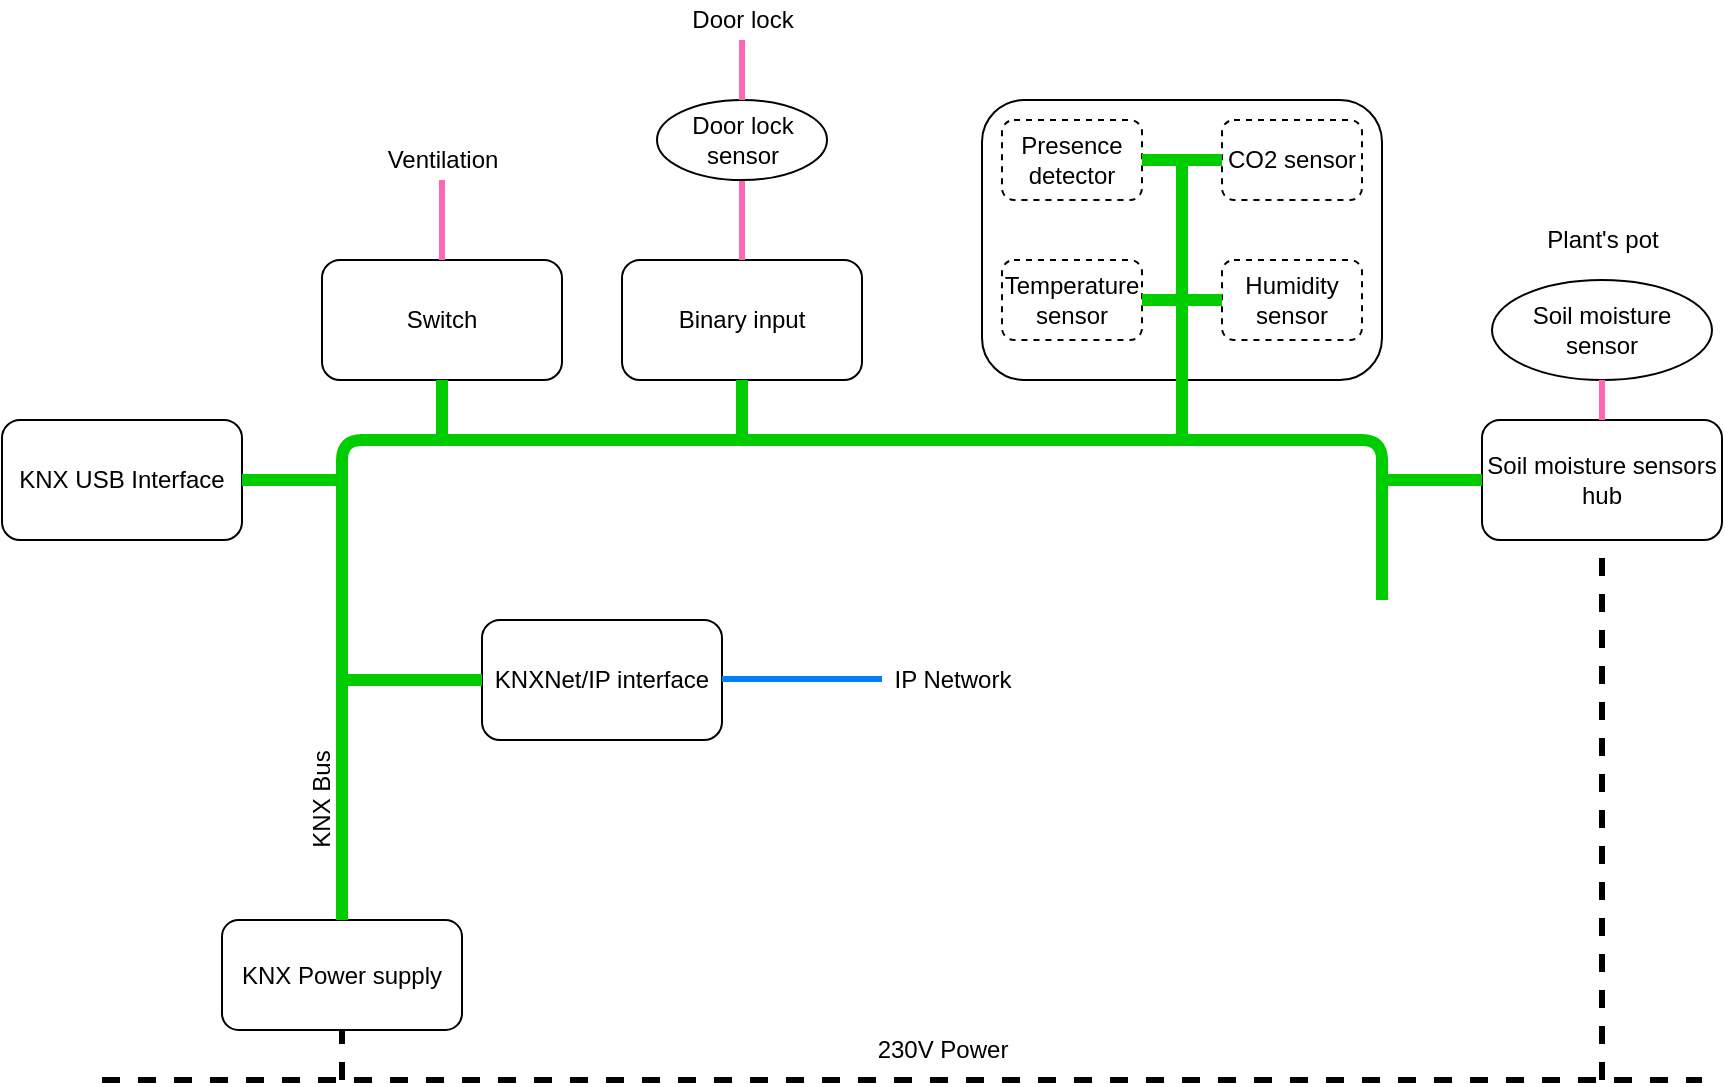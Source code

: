<mxfile version="16.4.0" type="device"><diagram name="Page-1" id="16e2658f-23c8-b752-8be9-c03fbebb8bbe"><mxGraphModel dx="2206" dy="1618" grid="1" gridSize="10" guides="1" tooltips="1" connect="1" arrows="1" fold="1" page="1" pageScale="1" pageWidth="1100" pageHeight="850" background="none" math="0" shadow="0"><root><mxCell id="0"/><mxCell id="1" parent="0"/><mxCell id="uRhyIdi2XckhpnQrBLNt-1" value="" style="endArrow=none;dashed=1;html=1;rounded=1;strokeWidth=3;" parent="1" edge="1"><mxGeometry width="50" height="50" relative="1" as="geometry"><mxPoint x="10" y="480" as="sourcePoint"/><mxPoint x="810" y="480" as="targetPoint"/><Array as="points"/></mxGeometry></mxCell><mxCell id="uRhyIdi2XckhpnQrBLNt-2" value="230V Power" style="text;html=1;align=center;verticalAlign=middle;resizable=0;points=[];autosize=1;strokeColor=none;fillColor=none;" parent="1" vertex="1"><mxGeometry x="390" y="455" width="80" height="20" as="geometry"/></mxCell><mxCell id="uRhyIdi2XckhpnQrBLNt-6" value="KNX Power supply" style="rounded=1;whiteSpace=wrap;html=1;" parent="1" vertex="1"><mxGeometry x="70" y="400" width="120" height="55" as="geometry"/></mxCell><mxCell id="uRhyIdi2XckhpnQrBLNt-7" value="" style="endArrow=none;dashed=1;html=1;rounded=0;entryX=0.5;entryY=1;entryDx=0;entryDy=0;strokeWidth=3;" parent="1" target="uRhyIdi2XckhpnQrBLNt-6" edge="1"><mxGeometry width="50" height="50" relative="1" as="geometry"><mxPoint x="130" y="480" as="sourcePoint"/><mxPoint x="630" y="340" as="targetPoint"/></mxGeometry></mxCell><mxCell id="_fEiuqZajHE5rsrn-uhY-1" value="" style="endArrow=none;html=1;rounded=1;exitX=0.5;exitY=0;exitDx=0;exitDy=0;strokeColor=#00cc00;endSize=16;startSize=16;fillColor=#60a917;strokeWidth=6;" parent="1" source="uRhyIdi2XckhpnQrBLNt-6" edge="1"><mxGeometry width="50" height="50" relative="1" as="geometry"><mxPoint x="590" y="460" as="sourcePoint"/><mxPoint x="650" y="240" as="targetPoint"/><Array as="points"><mxPoint x="130" y="160"/><mxPoint x="650" y="160"/></Array></mxGeometry></mxCell><mxCell id="_fEiuqZajHE5rsrn-uhY-2" value="KNX Bus" style="text;html=1;align=center;verticalAlign=middle;resizable=0;points=[];autosize=1;strokeColor=none;fillColor=none;rotation=270;" parent="1" vertex="1"><mxGeometry x="90" y="330" width="60" height="20" as="geometry"/></mxCell><mxCell id="_fEiuqZajHE5rsrn-uhY-4" value="KNXNet/IP interface" style="rounded=1;whiteSpace=wrap;html=1;" parent="1" vertex="1"><mxGeometry x="200" y="250" width="120" height="60" as="geometry"/></mxCell><mxCell id="_fEiuqZajHE5rsrn-uhY-5" value="KNX USB Interface" style="rounded=1;whiteSpace=wrap;html=1;" parent="1" vertex="1"><mxGeometry x="-40" y="150" width="120" height="60" as="geometry"/></mxCell><mxCell id="_fEiuqZajHE5rsrn-uhY-6" value="" style="endArrow=none;html=1;rounded=1;startSize=16;endSize=16;strokeColor=#007FFF;strokeWidth=3;" parent="1" edge="1"><mxGeometry width="50" height="50" relative="1" as="geometry"><mxPoint x="320" y="279.5" as="sourcePoint"/><mxPoint x="400" y="279.5" as="targetPoint"/></mxGeometry></mxCell><mxCell id="_fEiuqZajHE5rsrn-uhY-7" value="IP Network" style="text;html=1;align=center;verticalAlign=middle;resizable=0;points=[];autosize=1;strokeColor=none;fillColor=none;" parent="1" vertex="1"><mxGeometry x="400" y="270" width="70" height="20" as="geometry"/></mxCell><mxCell id="_fEiuqZajHE5rsrn-uhY-9" value="" style="endArrow=none;html=1;rounded=1;startSize=16;endSize=16;strokeColor=#00CC00;strokeWidth=6;" parent="1" source="_fEiuqZajHE5rsrn-uhY-4" edge="1"><mxGeometry width="50" height="50" relative="1" as="geometry"><mxPoint x="340" y="320" as="sourcePoint"/><mxPoint x="130" y="280" as="targetPoint"/></mxGeometry></mxCell><mxCell id="_fEiuqZajHE5rsrn-uhY-10" value="" style="endArrow=none;html=1;rounded=1;startSize=16;endSize=16;strokeColor=#00CC00;strokeWidth=6;exitX=1;exitY=0.5;exitDx=0;exitDy=0;" parent="1" source="_fEiuqZajHE5rsrn-uhY-5" edge="1"><mxGeometry width="50" height="50" relative="1" as="geometry"><mxPoint x="90" y="290" as="sourcePoint"/><mxPoint x="130" y="180" as="targetPoint"/><Array as="points"><mxPoint x="100" y="180"/></Array></mxGeometry></mxCell><mxCell id="_fEiuqZajHE5rsrn-uhY-11" value="Switch" style="rounded=1;whiteSpace=wrap;html=1;" parent="1" vertex="1"><mxGeometry x="120" y="70" width="120" height="60" as="geometry"/></mxCell><mxCell id="_fEiuqZajHE5rsrn-uhY-12" value="" style="endArrow=none;html=1;rounded=1;startSize=16;endSize=16;strokeColor=#00CC00;strokeWidth=6;exitX=0.5;exitY=1;exitDx=0;exitDy=0;" parent="1" source="_fEiuqZajHE5rsrn-uhY-11" edge="1"><mxGeometry width="50" height="50" relative="1" as="geometry"><mxPoint x="90" y="190" as="sourcePoint"/><mxPoint x="180" y="160" as="targetPoint"/><Array as="points"/></mxGeometry></mxCell><mxCell id="_fEiuqZajHE5rsrn-uhY-13" value="" style="endArrow=none;html=1;rounded=1;startSize=16;endSize=16;strokeColor=#FF66B3;strokeWidth=3;entryX=0.5;entryY=0;entryDx=0;entryDy=0;" parent="1" target="_fEiuqZajHE5rsrn-uhY-11" edge="1"><mxGeometry width="50" height="50" relative="1" as="geometry"><mxPoint x="180" y="30" as="sourcePoint"/><mxPoint x="-30" y="290" as="targetPoint"/></mxGeometry></mxCell><mxCell id="_fEiuqZajHE5rsrn-uhY-14" value="Ventilation" style="text;html=1;align=center;verticalAlign=middle;resizable=0;points=[];autosize=1;strokeColor=none;fillColor=none;rotation=0;" parent="1" vertex="1"><mxGeometry x="145" y="10" width="70" height="20" as="geometry"/></mxCell><mxCell id="_fEiuqZajHE5rsrn-uhY-15" value="Binary input" style="rounded=1;whiteSpace=wrap;html=1;" parent="1" vertex="1"><mxGeometry x="270" y="70" width="120" height="60" as="geometry"/></mxCell><mxCell id="_fEiuqZajHE5rsrn-uhY-16" value="" style="endArrow=none;html=1;rounded=1;startSize=16;endSize=16;strokeColor=#FF66B3;strokeWidth=3;entryX=0.5;entryY=0;entryDx=0;entryDy=0;" parent="1" target="_fEiuqZajHE5rsrn-uhY-15" edge="1"><mxGeometry width="50" height="50" relative="1" as="geometry"><mxPoint x="330" y="30" as="sourcePoint"/><mxPoint x="180" y="80" as="targetPoint"/></mxGeometry></mxCell><mxCell id="_fEiuqZajHE5rsrn-uhY-17" value="Door lock sensor" style="ellipse;whiteSpace=wrap;html=1;rounded=1;" parent="1" vertex="1"><mxGeometry x="287.5" y="-10" width="85" height="40" as="geometry"/></mxCell><mxCell id="_fEiuqZajHE5rsrn-uhY-18" value="" style="endArrow=none;html=1;rounded=1;startSize=16;endSize=16;strokeColor=#FF66B3;strokeWidth=3;exitX=0.5;exitY=0;exitDx=0;exitDy=0;" parent="1" source="_fEiuqZajHE5rsrn-uhY-17" edge="1"><mxGeometry width="50" height="50" relative="1" as="geometry"><mxPoint x="340" y="40" as="sourcePoint"/><mxPoint x="330" y="-40" as="targetPoint"/></mxGeometry></mxCell><mxCell id="_fEiuqZajHE5rsrn-uhY-19" value="Door lock" style="text;html=1;align=center;verticalAlign=middle;resizable=0;points=[];autosize=1;strokeColor=none;fillColor=none;" parent="1" vertex="1"><mxGeometry x="295" y="-60" width="70" height="20" as="geometry"/></mxCell><mxCell id="_fEiuqZajHE5rsrn-uhY-20" value="" style="endArrow=none;html=1;rounded=1;startSize=16;endSize=16;strokeColor=#00CC00;strokeWidth=6;exitX=0.5;exitY=1;exitDx=0;exitDy=0;" parent="1" source="_fEiuqZajHE5rsrn-uhY-15" edge="1"><mxGeometry width="50" height="50" relative="1" as="geometry"><mxPoint x="190" y="140" as="sourcePoint"/><mxPoint x="330" y="160" as="targetPoint"/><Array as="points"/></mxGeometry></mxCell><mxCell id="_fEiuqZajHE5rsrn-uhY-21" value="" style="rounded=1;whiteSpace=wrap;html=1;" parent="1" vertex="1"><mxGeometry x="450" y="-10" width="200" height="140" as="geometry"/></mxCell><mxCell id="_fEiuqZajHE5rsrn-uhY-22" value="" style="endArrow=none;html=1;rounded=1;startSize=16;endSize=16;strokeColor=#00CC00;strokeWidth=6;exitX=0.5;exitY=1;exitDx=0;exitDy=0;" parent="1" source="_fEiuqZajHE5rsrn-uhY-21" edge="1"><mxGeometry width="50" height="50" relative="1" as="geometry"><mxPoint x="340" y="140" as="sourcePoint"/><mxPoint x="550" y="160" as="targetPoint"/><Array as="points"/></mxGeometry></mxCell><mxCell id="_fEiuqZajHE5rsrn-uhY-24" value="Presence detector" style="rounded=1;whiteSpace=wrap;html=1;dashed=1;" parent="1" vertex="1"><mxGeometry x="460" width="70" height="40" as="geometry"/></mxCell><mxCell id="_fEiuqZajHE5rsrn-uhY-25" value="CO2 sensor" style="rounded=1;whiteSpace=wrap;html=1;dashed=1;" parent="1" vertex="1"><mxGeometry x="570" width="70" height="40" as="geometry"/></mxCell><mxCell id="_fEiuqZajHE5rsrn-uhY-26" value="Humidity sensor" style="rounded=1;whiteSpace=wrap;html=1;dashed=1;" parent="1" vertex="1"><mxGeometry x="570" y="70" width="70" height="40" as="geometry"/></mxCell><mxCell id="_fEiuqZajHE5rsrn-uhY-27" value="Temperature sensor" style="rounded=1;whiteSpace=wrap;html=1;dashed=1;" parent="1" vertex="1"><mxGeometry x="460" y="70" width="70" height="40" as="geometry"/></mxCell><mxCell id="_fEiuqZajHE5rsrn-uhY-29" value="" style="endArrow=none;html=1;rounded=1;startSize=16;endSize=16;strokeColor=#00CC00;strokeWidth=6;exitX=0;exitY=0.5;exitDx=0;exitDy=0;entryX=1;entryY=0.5;entryDx=0;entryDy=0;" parent="1" source="_fEiuqZajHE5rsrn-uhY-25" target="_fEiuqZajHE5rsrn-uhY-24" edge="1"><mxGeometry width="50" height="50" relative="1" as="geometry"><mxPoint x="190" y="140" as="sourcePoint"/><mxPoint x="190" y="170" as="targetPoint"/><Array as="points"/></mxGeometry></mxCell><mxCell id="_fEiuqZajHE5rsrn-uhY-30" value="" style="endArrow=none;html=1;rounded=1;startSize=16;endSize=16;strokeColor=#00CC00;strokeWidth=6;exitX=0;exitY=0.5;exitDx=0;exitDy=0;entryX=1;entryY=0.5;entryDx=0;entryDy=0;" parent="1" source="_fEiuqZajHE5rsrn-uhY-26" target="_fEiuqZajHE5rsrn-uhY-27" edge="1"><mxGeometry width="50" height="50" relative="1" as="geometry"><mxPoint x="580" y="30" as="sourcePoint"/><mxPoint x="540" y="30" as="targetPoint"/><Array as="points"/></mxGeometry></mxCell><mxCell id="_fEiuqZajHE5rsrn-uhY-31" value="" style="endArrow=none;html=1;rounded=1;startSize=16;endSize=16;strokeColor=#00CC00;strokeWidth=6;" parent="1" edge="1"><mxGeometry width="50" height="50" relative="1" as="geometry"><mxPoint x="550" y="90" as="sourcePoint"/><mxPoint x="550" y="20" as="targetPoint"/><Array as="points"/></mxGeometry></mxCell><mxCell id="_fEiuqZajHE5rsrn-uhY-32" value="" style="endArrow=none;html=1;rounded=1;startSize=16;endSize=16;strokeColor=#00CC00;strokeWidth=6;" parent="1" target="_fEiuqZajHE5rsrn-uhY-21" edge="1"><mxGeometry width="50" height="50" relative="1" as="geometry"><mxPoint x="550" y="130" as="sourcePoint"/><mxPoint x="560" y="30" as="targetPoint"/><Array as="points"/></mxGeometry></mxCell><mxCell id="_fEiuqZajHE5rsrn-uhY-33" value="" style="endArrow=none;html=1;rounded=1;startSize=16;endSize=16;strokeColor=#00CC00;strokeWidth=6;exitX=0.5;exitY=1;exitDx=0;exitDy=0;" parent="1" source="_fEiuqZajHE5rsrn-uhY-21" edge="1"><mxGeometry width="50" height="50" relative="1" as="geometry"><mxPoint x="560" y="100" as="sourcePoint"/><mxPoint x="550" y="90" as="targetPoint"/><Array as="points"/></mxGeometry></mxCell><mxCell id="_fEiuqZajHE5rsrn-uhY-34" value="Soil moisture sensors hub" style="rounded=1;whiteSpace=wrap;html=1;" parent="1" vertex="1"><mxGeometry x="700" y="150" width="120" height="60" as="geometry"/></mxCell><mxCell id="_fEiuqZajHE5rsrn-uhY-35" value="" style="endArrow=none;html=1;rounded=1;startSize=16;endSize=16;strokeColor=#00CC00;strokeWidth=6;exitX=0;exitY=0.5;exitDx=0;exitDy=0;" parent="1" source="_fEiuqZajHE5rsrn-uhY-34" edge="1"><mxGeometry width="50" height="50" relative="1" as="geometry"><mxPoint x="340" y="140" as="sourcePoint"/><mxPoint x="650" y="180" as="targetPoint"/><Array as="points"/></mxGeometry></mxCell><mxCell id="_fEiuqZajHE5rsrn-uhY-36" value="Soil moisture sensor" style="ellipse;whiteSpace=wrap;html=1;rounded=1;" parent="1" vertex="1"><mxGeometry x="705" y="80" width="110" height="50" as="geometry"/></mxCell><mxCell id="_fEiuqZajHE5rsrn-uhY-37" value="" style="endArrow=none;html=1;rounded=1;startSize=16;endSize=16;strokeColor=#FF66B3;strokeWidth=3;entryX=0.5;entryY=0;entryDx=0;entryDy=0;exitX=0.5;exitY=1;exitDx=0;exitDy=0;" parent="1" source="_fEiuqZajHE5rsrn-uhY-36" target="_fEiuqZajHE5rsrn-uhY-34" edge="1"><mxGeometry width="50" height="50" relative="1" as="geometry"><mxPoint x="190" y="40" as="sourcePoint"/><mxPoint x="190" y="80" as="targetPoint"/></mxGeometry></mxCell><mxCell id="_fEiuqZajHE5rsrn-uhY-38" value="Plant's pot" style="text;html=1;align=center;verticalAlign=middle;resizable=0;points=[];autosize=1;strokeColor=none;fillColor=none;rotation=0;" parent="1" vertex="1"><mxGeometry x="725" y="50" width="70" height="20" as="geometry"/></mxCell><mxCell id="_fEiuqZajHE5rsrn-uhY-39" value="" style="endArrow=none;dashed=1;html=1;rounded=1;strokeWidth=3;entryX=0.5;entryY=1;entryDx=0;entryDy=0;" parent="1" target="_fEiuqZajHE5rsrn-uhY-34" edge="1"><mxGeometry width="50" height="50" relative="1" as="geometry"><mxPoint x="760" y="480" as="sourcePoint"/><mxPoint x="870" y="490" as="targetPoint"/><Array as="points"/></mxGeometry></mxCell></root></mxGraphModel></diagram></mxfile>